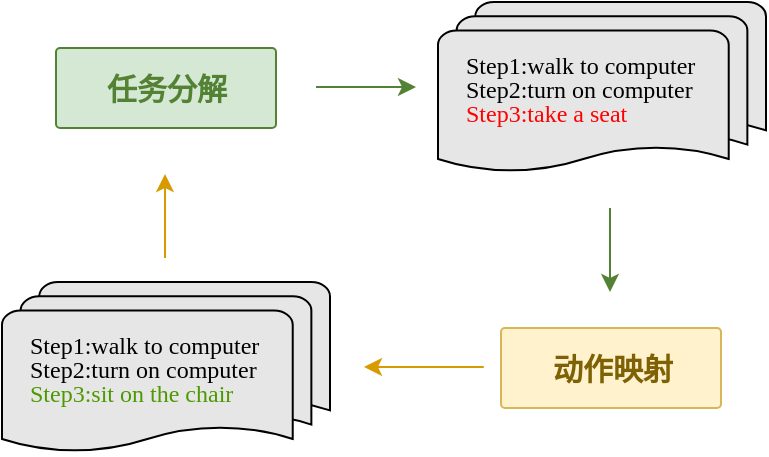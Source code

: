 <mxfile version="26.1.1">
  <diagram name="第 1 页" id="nga0grpjcA7scMFjlnpN">
    <mxGraphModel dx="1213" dy="815" grid="1" gridSize="10" guides="1" tooltips="1" connect="1" arrows="1" fold="1" page="1" pageScale="1" pageWidth="827" pageHeight="1169" math="0" shadow="0">
      <root>
        <mxCell id="0" />
        <mxCell id="1" parent="0" />
        <mxCell id="3LHnEJWic2SV4aYACTmM-2" value="" style="rounded=1;arcSize=5;whiteSpace=wrap;html=1;fillColor=#d5e8d4;strokeColor=light-dark(#548235, #ededed);" vertex="1" parent="1">
          <mxGeometry x="240" y="160" width="110" height="40" as="geometry" />
        </mxCell>
        <mxCell id="3LHnEJWic2SV4aYACTmM-3" value="&lt;font style=&quot;font-size: 15px;&quot; face=&quot;Times New Roman&quot;&gt;任务分解&lt;/font&gt;" style="text;html=1;align=center;verticalAlign=middle;resizable=0;points=[];autosize=1;strokeColor=none;fillColor=none;fontColor=light-dark(#548235, #69c195);fontStyle=1" vertex="1" parent="1">
          <mxGeometry x="255" y="165" width="80" height="30" as="geometry" />
        </mxCell>
        <mxCell id="3LHnEJWic2SV4aYACTmM-4" value="" style="rounded=1;arcSize=5;whiteSpace=wrap;html=1;fillColor=#fff2cc;strokeColor=#d6b656;" vertex="1" parent="1">
          <mxGeometry x="462.5" y="300" width="110" height="40" as="geometry" />
        </mxCell>
        <mxCell id="3LHnEJWic2SV4aYACTmM-5" value="&lt;font face=&quot;Times New Roman&quot;&gt;&lt;span style=&quot;font-size: 15px;&quot;&gt;动作映射&lt;/span&gt;&lt;/font&gt;" style="text;html=1;align=center;verticalAlign=middle;resizable=0;points=[];autosize=1;strokeColor=none;fillColor=none;fontColor=light-dark(#7f6105, #69c195);fontStyle=1" vertex="1" parent="1">
          <mxGeometry x="477.5" y="305" width="80" height="30" as="geometry" />
        </mxCell>
        <mxCell id="3LHnEJWic2SV4aYACTmM-6" style="edgeStyle=orthogonalEdgeStyle;rounded=1;orthogonalLoop=1;jettySize=auto;html=1;fillColor=#1ba1e2;strokeColor=light-dark(#548235, #ededed);curved=0;textShadow=1;" edge="1" parent="1">
          <mxGeometry relative="1" as="geometry">
            <mxPoint x="370" y="179.5" as="sourcePoint" />
            <mxPoint x="420" y="179.5" as="targetPoint" />
          </mxGeometry>
        </mxCell>
        <mxCell id="3LHnEJWic2SV4aYACTmM-9" value="&lt;div&gt;&lt;div style=&quot;color: rgb(0, 0, 0); line-height: 12px;&quot;&gt;&lt;font face=&quot;Times New Roman&quot;&gt;&amp;nbsp; &amp;nbsp; Step1:walk to computer&lt;/font&gt;&lt;/div&gt;&lt;div style=&quot;color: rgb(0, 0, 0); line-height: 12px;&quot;&gt;&lt;font face=&quot;Times New Roman&quot;&gt;&amp;nbsp; &amp;nbsp; Step2:turn on computer&lt;/font&gt;&lt;/div&gt;&lt;div style=&quot;line-height: 12px;&quot;&gt;&lt;font style=&quot;color: rgb(255, 0, 0);&quot; face=&quot;Times New Roman&quot;&gt;&amp;nbsp; &amp;nbsp; &lt;/font&gt;&lt;font style=&quot;color: rgb(255, 0, 0);&quot; face=&quot;Times New Roman&quot;&gt;Step3:take a seat&lt;/font&gt;&lt;/div&gt;&lt;/div&gt;" style="strokeWidth=1;html=1;shape=mxgraph.flowchart.multi-document;whiteSpace=wrap;align=left;fillColor=light-dark(#e7e6e6, #ededed);" vertex="1" parent="1">
          <mxGeometry x="431" y="137" width="164" height="86" as="geometry" />
        </mxCell>
        <mxCell id="3LHnEJWic2SV4aYACTmM-10" style="edgeStyle=orthogonalEdgeStyle;rounded=1;orthogonalLoop=1;jettySize=auto;html=1;fillColor=#1ba1e2;strokeColor=light-dark(#548235, #ededed);curved=0;textShadow=1;endSize=6;" edge="1" parent="1">
          <mxGeometry relative="1" as="geometry">
            <mxPoint x="517" y="240" as="sourcePoint" />
            <mxPoint x="517" y="282" as="targetPoint" />
          </mxGeometry>
        </mxCell>
        <mxCell id="3LHnEJWic2SV4aYACTmM-11" value="&lt;div&gt;&lt;div style=&quot;color: rgb(0, 0, 0); line-height: 12px;&quot;&gt;&lt;font face=&quot;Times New Roman&quot;&gt;&amp;nbsp; &amp;nbsp; Step1:walk to computer&lt;/font&gt;&lt;/div&gt;&lt;div style=&quot;color: rgb(0, 0, 0); line-height: 12px;&quot;&gt;&lt;font face=&quot;Times New Roman&quot;&gt;&amp;nbsp; &amp;nbsp; Step2:turn on computer&lt;/font&gt;&lt;/div&gt;&lt;div style=&quot;line-height: 12px;&quot;&gt;&lt;font style=&quot;color: rgb(255, 0, 0);&quot; face=&quot;Times New Roman&quot;&gt;&amp;nbsp; &amp;nbsp; &lt;/font&gt;&lt;font style=&quot;color: rgb(77, 153, 0);&quot; face=&quot;Times New Roman&quot;&gt;Step3:sit on the chair&lt;/font&gt;&lt;/div&gt;&lt;/div&gt;" style="strokeWidth=1;html=1;shape=mxgraph.flowchart.multi-document;whiteSpace=wrap;align=left;fillColor=light-dark(#e7e6e6, #ededed);" vertex="1" parent="1">
          <mxGeometry x="213" y="277" width="164" height="86" as="geometry" />
        </mxCell>
        <mxCell id="3LHnEJWic2SV4aYACTmM-12" style="edgeStyle=orthogonalEdgeStyle;rounded=1;orthogonalLoop=1;jettySize=auto;html=1;fillColor=#ffe6cc;strokeColor=#d79b00;curved=0;textShadow=1;" edge="1" parent="1">
          <mxGeometry relative="1" as="geometry">
            <mxPoint x="453.88" y="319.5" as="sourcePoint" />
            <mxPoint x="394" y="319.5" as="targetPoint" />
          </mxGeometry>
        </mxCell>
        <mxCell id="3LHnEJWic2SV4aYACTmM-13" style="edgeStyle=orthogonalEdgeStyle;rounded=1;orthogonalLoop=1;jettySize=auto;html=1;fillColor=#ffe6cc;strokeColor=#d79b00;curved=0;textShadow=1;endSize=6;" edge="1" parent="1">
          <mxGeometry relative="1" as="geometry">
            <mxPoint x="294.5" y="265" as="sourcePoint" />
            <mxPoint x="294.5" y="223" as="targetPoint" />
          </mxGeometry>
        </mxCell>
      </root>
    </mxGraphModel>
  </diagram>
</mxfile>
